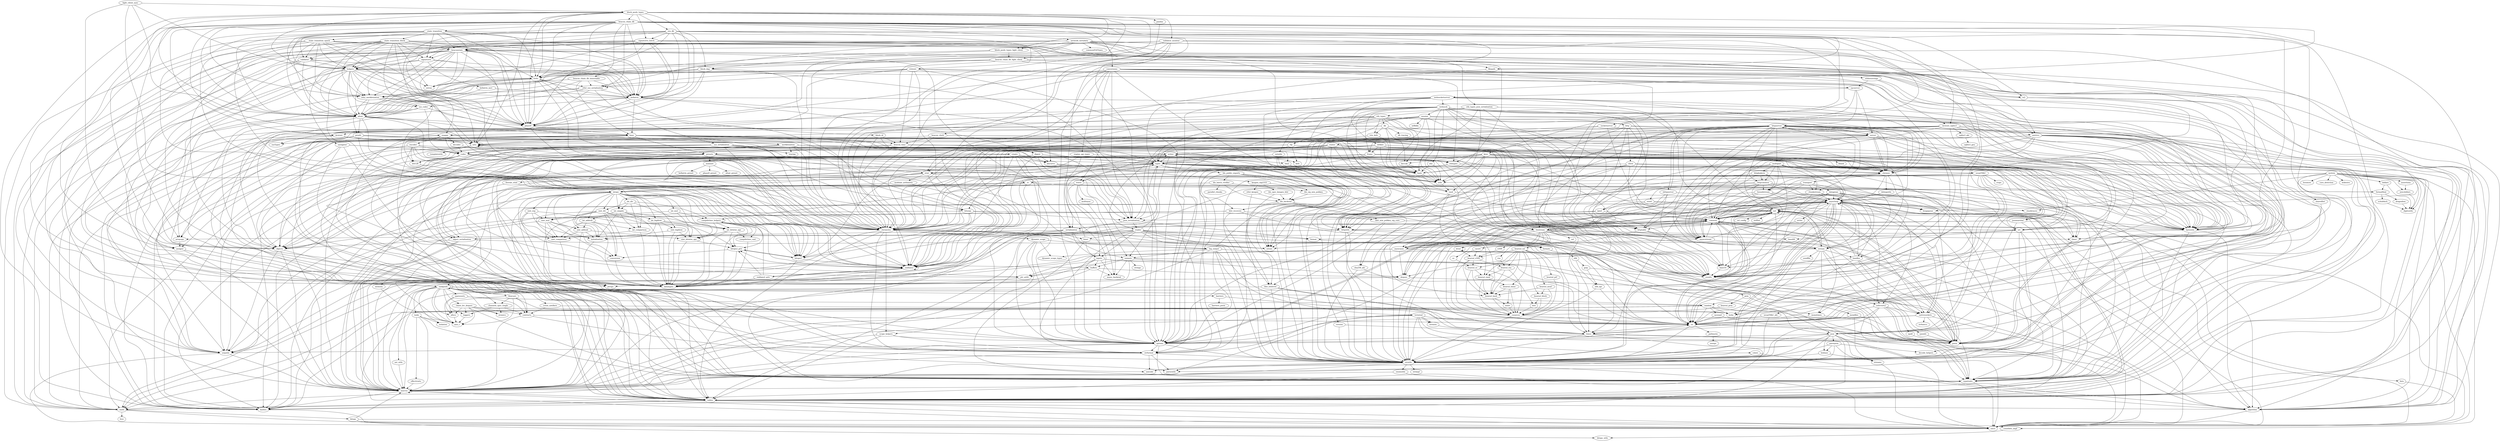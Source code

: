 digraph light_client_sync {
"system" -> "since";
"memory" -> "ansi_c";
"system" -> "ansi_c";
"system" -> "memory";
"miscdollars" -> "digitsutils";
"assertions" -> "miscdollars";
"system" -> "assertions";
"system" -> "iterators";
"system" -> "coro_detection";
"dollars" -> "digitsutils";
"dragonbox" -> "digitsutils";
"schubfach" -> "digitsutils";
"formatfloat" -> "dragonbox";
"formatfloat" -> "schubfach";
"dollars" -> "formatfloat";
"system" -> "dollars";
"countbits_impl" -> "bitops_utils";
"sharedlist" -> "locks";
"system" -> "miscdollars";
"system" -> "stacktraces";
"system" -> "countbits_impl";
"system" -> "sharedlist";
"system" -> "digitsutils";
"system" -> "digitsutils";
"system" -> "widestrs";
"io" -> "since";
"io" -> "formatfloat";
"system" -> "io";
"bitops2" -> "endians2";
"macros" -> "since";
"sequtils" -> "since";
"sequtils" -> "macros";
"objects" -> "macros";
"objects" -> "sequtils";
"typetraits" -> "since";
"typetraits" -> "macros";
"objects" -> "typetraits";
"hashes" -> "since";
"math" -> "since";
"bitops" -> "macros";
"bitops" -> "since";
"bitops" -> "bitops_utils";
"bitops" -> "countbits_impl";
"math" -> "bitops";
"math" -> "fenv";
"sets" -> "hashes";
"sets" -> "math";
"tables" -> "since";
"algorithm" -> "since";
"tables" -> "hashes";
"tables" -> "math";
"tables" -> "algorithm";
"strutils" -> "parseutils";
"strutils" -> "math";
"strutils" -> "algorithm";
"enumutils" -> "macros";
"enumutils" -> "typetraits";
"strutils" -> "enumutils";
"strutils" -> "unicode";
"strutils" -> "since";
"strutils" -> "strimpl";
"strformat" -> "macros";
"strformat" -> "parseutils";
"strformat" -> "unicode";
"strformat" -> "strutils";
"os" -> "since";
"pathnorm" -> "osseps";
"os" -> "strutils";
"os" -> "pathnorm";
"options" -> "typetraits";
"times" -> "strutils";
"times" -> "math";
"times" -> "options";
"times" -> "since";
"times" -> "posix";
"os" -> "posix";
"os" -> "times";
"options" -> "macros";
"options" -> "strutils";
"options" -> "strformat";
"options" -> "sequtils";
"options" -> "os";
"scope_helpers" -> "macros";
"scope_helpers" -> "tables";
"scope_helpers" -> "strformat";
"scope_helpers" -> "options";
"log_output" -> "strutils";
"log_output" -> "times";
"log_output" -> "macros";
"log_output" -> "options";
"log_output" -> "os";
"log_output" -> "dynamic_scope_types";
"terminal" -> "macros";
"terminal" -> "strformat";
"terminal" -> "strutils";
"colors" -> "strutils";
"colors" -> "algorithm";
"terminal" -> "colors";
"termios" -> "posix";
"terminal" -> "termios";
"terminal" -> "posix";
"terminal" -> "os";
"terminal" -> "parseutils";
"terminal" -> "termios";
"deques" -> "since";
"deques" -> "math";
"ptr_arith" -> "ptrops";
"buffers" -> "deques";
"buffers" -> "ptrops";
"buffers" -> "ptr_arith";
"buffers" -> "async_backend";
"outputs" -> "deques";
"outputs" -> "typetraits";
"outputs" -> "ptrops";
"outputs" -> "strings";
"outputs" -> "ptr_arith";
"outputs" -> "buffers";
"outputs" -> "async_backend";
"streams" -> "since";
"lexbase" -> "strutils";
"lexbase" -> "streams";
"parsejson" -> "strutils";
"parsejson" -> "lexbase";
"parsejson" -> "streams";
"parsejson" -> "unicode";
"parsejson" -> "decode_helpers";
"json" -> "hashes";
"json" -> "tables";
"json" -> "strutils";
"json" -> "lexbase";
"json" -> "streams";
"json" -> "macros";
"json" -> "parsejson";
"json" -> "options";
"json" -> "since";
"memfiles" -> "posix";
"memfiles" -> "os";
"memfiles" -> "streams";
"inputs" -> "os";
"inputs" -> "memfiles";
"inputs" -> "options";
"inputs" -> "ptrops";
"inputs" -> "ptr_arith";
"inputs" -> "async_backend";
"inputs" -> "buffers";
"multisync" -> "async_backend";
"textio" -> "ptrops";
"textio" -> "inputs";
"textio" -> "outputs";
"textio" -> "buffers";
"textio" -> "async_backend";
"textio" -> "multisync";
"textio" -> "formatfloat";
"macros" -> "macros";
"macros" -> "tables";
"macros" -> "hashes";
"object_serialization" -> "macros";
"object_serialization" -> "objects";
"object_serialization" -> "errors";
"formats" -> "typetraits";
"serialization" -> "typetraits";
"serialization" -> "macros";
"serialization" -> "inputs";
"serialization" -> "outputs";
"serialization" -> "object_serialization";
"serialization" -> "errors";
"serialization" -> "formats";
"format" -> "formats";
"types" -> "errors";
"writer" -> "json";
"writer" -> "typetraits";
"writer" -> "outputs";
"writer" -> "textio";
"writer" -> "serialization";
"writer" -> "format";
"writer" -> "types";
"log_output" -> "terminal";
"log_output" -> "outputs";
"log_output" -> "writer";
"dynamic_scope" -> "macros";
"dynamic_scope" -> "log_output";
"dynamic_scope" -> "scope_helpers";
"dynamic_scope" -> "options";
"dynamic_scope" -> "dynamic_scope_types";
"chronicles" -> "macros";
"chronicles" -> "tables";
"chronicles" -> "strutils";
"chronicles" -> "strformat";
"chronicles" -> "scope_helpers";
"chronicles" -> "dynamic_scope";
"chronicles" -> "log_output";
"chronicles" -> "options";
"assign2" -> "typetraits";
"assign2" -> "macros";
"arrayops" -> "assign2";
"byteutils" -> "algorithm";
"byteutils" -> "typetraits";
"byteutils" -> "arrayops";
"lexer" -> "unicode";
"lexer" -> "json";
"lexer" -> "inputs";
"lexer" -> "types";
"reader" -> "tables";
"reader" -> "strutils";
"reader" -> "typetraits";
"reader" -> "macros";
"reader" -> "strformat";
"reader" -> "inputs";
"reader" -> "formats";
"reader" -> "object_serialization";
"reader" -> "errors";
"reader" -> "format";
"reader" -> "types";
"reader" -> "lexer";
"reader" -> "json";
"json_serialization" -> "serialization";
"json_serialization" -> "format";
"json_serialization" -> "reader";
"json_serialization" -> "writer";
"timer" -> "posix";
"timer" -> "posix";
"conversion" -> "datatypes";
"bitops2_priv" -> "datatypes";
"bitops2_priv" -> "conversion";
"bitops2_priv" -> "bitops2";
"bitops2" -> "bitops2_priv";
"bitops2" -> "datatypes";
"uint_bitwise_ops" -> "datatypes";
"uint_bitwise_ops" -> "bitops2_priv";
"compiletime_cast" -> "datatypes";
"int_bitwise_ops" -> "datatypes";
"int_bitwise_ops" -> "bitops2_priv";
"int_bitwise_ops" -> "uint_bitwise_ops";
"int_bitwise_ops" -> "compiletime_cast";
"compiletime_helpers" -> "datatypes";
"compiletime_helpers" -> "uint_bitwise_ops";
"compiletime_helpers" -> "bitops2_priv";
"compiletime_helpers" -> "int_bitwise_ops";
"compiletime_helpers" -> "compiletime_cast";
"endians2_priv" -> "bitops2_priv";
"endians2_priv" -> "datatypes";
"endians2_priv" -> "compiletime_helpers";
"endians2_priv" -> "endians2";
"endians2" -> "bitops2_priv";
"endians2" -> "endians2_priv";
"endians2" -> "datatypes";
"endians2" -> "compiletime_helpers";
"endians2" -> "endians2";
"intops" -> "bitops2_priv";
"intops" -> "datatypes";
"initialization" -> "datatypes";
"intops" -> "initialization";
"uint_comparison" -> "datatypes";
"int_comparison" -> "datatypes";
"int_comparison" -> "uint_comparison";
"uint_addsub" -> "conversion";
"uint_addsub" -> "initialization";
"uint_addsub" -> "datatypes";
"uint_addsub" -> "uint_comparison";
"uint_addsub" -> "uint_bitwise_ops";
"int_addsub" -> "datatypes";
"int_addsub" -> "conversion";
"int_addsub" -> "int_comparison";
"int_addsub" -> "uint_addsub";
"int_addsub" -> "uint_comparison";
"intops" -> "int_addsub";
"intops" -> "uint_addsub";
"uint_highlow" -> "datatypes";
"uint_highlow" -> "initialization";
"uint_highlow" -> "uint_bitwise_ops";
"int_highlow" -> "datatypes";
"int_highlow" -> "int_bitwise_ops";
"int_highlow" -> "initialization";
"int_highlow" -> "uint_highlow";
"int_highlow" -> "typetraits";
"int_negabs" -> "datatypes";
"int_negabs" -> "initialization";
"int_negabs" -> "int_highlow";
"int_negabs" -> "int_addsub";
"int_negabs" -> "int_comparison";
"int_negabs" -> "int_bitwise_ops";
"intops" -> "int_negabs";
"uint_mul" -> "macros";
"uint_mul" -> "conversion";
"uint_mul" -> "initialization";
"uint_mul" -> "datatypes";
"uint_mul" -> "uint_comparison";
"uint_mul" -> "uint_addsub";
"int_mul" -> "datatypes";
"int_mul" -> "uint_mul";
"int_mul" -> "compiletime_helpers";
"intops" -> "int_mul";
"intops" -> "uint_mul";
"uint_div" -> "bitops2_priv";
"uint_div" -> "conversion";
"uint_div" -> "initialization";
"uint_div" -> "datatypes";
"uint_div" -> "uint_comparison";
"uint_div" -> "uint_bitwise_ops";
"uint_div" -> "uint_addsub";
"uint_div" -> "uint_mul";
"int_div" -> "datatypes";
"int_div" -> "int_negabs";
"int_div" -> "uint_div";
"int_div" -> "int_comparison";
"int_div" -> "compiletime_helpers";
"intops" -> "int_div";
"intops" -> "uint_div";
"intops" -> "int_comparison";
"intops" -> "uint_comparison";
"intops" -> "int_bitwise_ops";
"intops" -> "uint_bitwise_ops";
"intops" -> "int_highlow";
"intops" -> "uint_highlow";
"uint_exp" -> "datatypes";
"uint_exp" -> "uint_bitwise_ops";
"uint_exp" -> "uint_mul";
"uint_exp" -> "initialization";
"uint_exp" -> "uint_comparison";
"intops" -> "uint_exp";
"intops" -> "math";
"io" -> "datatypes";
"io" -> "int_negabs";
"io" -> "compiletime_helpers";
"io" -> "intops";
"io" -> "typetraits";
"io" -> "algorithm";
"io" -> "hashes";
"modular_arithmetic" -> "intops";
"modular_arithmetic" -> "datatypes";
"literals_stint" -> "intops";
"literals_stint" -> "macros";
"stint" -> "bitops2";
"stint" -> "endians2";
"stint" -> "intops";
"stint" -> "io";
"stint" -> "modular_arithmetic";
"stint" -> "literals_stint";
"hash" -> "utils";
"bitseqs" -> "bitops2";
"bitseqs" -> "endians2";
"bitseqs" -> "byteutils";
"bitseqs" -> "ptrops";
"bitseqs" -> "json_serialization";
"types" -> "tables";
"types" -> "typetraits";
"types" -> "strformat";
"types" -> "macros";
"types" -> "byteutils";
"types" -> "bitops2";
"types" -> "objects";
"types" -> "stint";
"types" -> "hash";
"types" -> "object_serialization";
"types" -> "errors";
"types" -> "json_serialization";
"types" -> "bitseqs";
"types" -> "utils";
"version" -> "strutils";
"version" -> "times";
"ethtypes" -> "options";
"ethtypes" -> "json";
"ethtypes" -> "hashes";
"ethtypes" -> "typetraits";
"ethtypes" -> "stint";
"ethtypes" -> "byteutils";
"presets" -> "macros";
"presets" -> "strutils";
"presets" -> "parseutils";
"presets" -> "tables";
"presets" -> "byteutils";
"presets" -> "stint";
"presets" -> "ethtypes";
"mainnet" -> "altair_preset";
"mainnet" -> "bellatrix_preset";
"mainnet" -> "phase0_preset";
"presets" -> "mainnet";
"beacon_time" -> "hashes";
"beacon_time" -> "typetraits";
"beacon_time" -> "chronicles";
"beacon_time" -> "timer";
"beacon_time" -> "json_serialization";
"beacon_time" -> "presets";
"blst_lowlevel" -> "os";
"blst_lowlevel" -> "strutils";
"blst_lowlevel" -> "os";
"blst_lowlevel" -> "macros";
"blst_min_pubkey_sig_core" -> "byteutils";
"blst_min_pubkey_sig_core" -> "blst_lowlevel";
"sha256_abi" -> "strutils";
"sha256_abi" -> "os";
"blst_min_pubkey_sig_core" -> "sha256_abi";
"blst_recovery" -> "sequtils";
"blst_recovery" -> "results";
"blst_recovery" -> "objects";
"blst_recovery" -> "blst_lowlevel";
"blst_recovery" -> "blst_min_pubkey_sig_core";
"bls_backend" -> "os";
"bls_backend" -> "strutils";
"bls_backend" -> "blst_min_pubkey_sig_core";
"bls_backend" -> "blst_recovery";
"bls_public_exports" -> "bls_backend";
"bls_sig_min_pubkey" -> "bls_backend";
"bls_public_exports" -> "bls_sig_min_pubkey";
"bls_batch_verifier" -> "bls_backend";
"bls_batch_verifier" -> "bls_sig_min_pubkey";
"random" -> "algorithm";
"random" -> "math";
"random" -> "since";
"sysrand" -> "os";
"sysrand" -> "posix";
"monotimes" -> "times";
"monotimes" -> "posix";
"random" -> "hashes";
"random" -> "os";
"random" -> "sysrand";
"random" -> "monotimes";
"random" -> "locks";
"cpuinfo" -> "posix";
"contracts" -> "macros";
"contracts" -> "os";
"contracts" -> "strutils";
"loggers" -> "ansi_c";
"channels_spsc_single" -> "atomics";
"channels_spsc_single" -> "contracts";
"channels_spsc_single" -> "loggers";
"allocs" -> "ansi_c";
"chase_lev_deques" -> "ansi_c";
"chase_lev_deques" -> "locks";
"chase_lev_deques" -> "typetraits";
"chase_lev_deques" -> "atomics";
"chase_lev_deques" -> "contracts";
"chase_lev_deques" -> "loggers";
"chase_lev_deques" -> "allocs";
"event_notifiers" -> "locks";
"event_notifiers" -> "contracts";
"barriers" -> "barriers_posix";
"barriers" -> "os";
"sparsesets" -> "random";
"sparsesets" -> "ansi_c";
"sparsesets" -> "contracts";
"sparsesets" -> "allocs";
"flowvars" -> "ansi_c";
"flowvars" -> "os";
"flowvars" -> "contracts";
"flowvars" -> "channels_spsc_single";
"flowvars" -> "allocs";
"ast_utils" -> "macros";
"taskpools" -> "ansi_c";
"taskpools" -> "random";
"taskpools" -> "cpuinfo";
"taskpools" -> "atomics";
"taskpools" -> "macros";
"taskpools" -> "channels_spsc_single";
"taskpools" -> "chase_lev_deques";
"taskpools" -> "event_notifiers";
"taskpools" -> "barriers";
"taskpools" -> "allocs";
"taskpools" -> "contracts";
"taskpools" -> "loggers";
"taskpools" -> "sparsesets";
"taskpools" -> "flowvars";
"taskpools" -> "ast_utils";
"tasks" -> "macros";
"tasks" -> "isolation";
"tasks" -> "typetraits";
"tasks" -> "ansi_c";
"effecttraits" -> "macros";
"tasks" -> "effecttraits";
"taskpools" -> "isolation";
"taskpools" -> "tasks";
"taskpools" -> "taskpools";
"bls_batch_verifier" -> "taskpools";
"bls_batch_verifier" -> "parallel_chunks";
"bls_public_exports" -> "blst_recovery";
"bls_public_exports" -> "sha256_abi";
"bls_public_exports" -> "bls_batch_verifier";
"eth2_keygen" -> "bls_backend";
"eth2_keygen" -> "blst_lowlevel";
"keygen_eip2333" -> "eth2_keygen";
"keygen_eip2333" -> "bls_backend";
"bls_spec_keygen_blst" -> "blst_lowlevel";
"bls_spec_keygen_blst" -> "bls_backend";
"keygen_eip2333" -> "bls_spec_keygen_blst";
"blscurve" -> "bls_public_exports";
"blscurve" -> "keygen_eip2333";
"csources" -> "os";
"csources" -> "strutils";
"inner" -> "csources";
"bearssl_hash" -> "csources";
"bearssl_hash" -> "inner";
"bearssl_hmac" -> "bearssl_hash";
"bearssl_hmac" -> "csources";
"bearssl_hmac" -> "inner";
"bearssl_rand" -> "bearssl_hash";
"bearssl_rand" -> "bearssl_hmac";
"bearssl_rand" -> "csources";
"rand" -> "typetraits";
"rand" -> "bearssl_hash";
"rand" -> "bearssl_rand";
"crypto" -> "options";
"crypto" -> "hashes";
"crypto" -> "sequtils";
"crypto" -> "tables";
"crypto" -> "endians2";
"crypto" -> "objects";
"crypto" -> "results";
"crypto" -> "byteutils";
"crypto" -> "blscurve";
"crypto" -> "chronicles";
"crypto" -> "rand";
"crypto" -> "json_serialization";
"crypto" -> "utils";
"sha2" -> "hash";
"sha2" -> "utils";
"digest" -> "hashes";
"digest" -> "chronicles";
"digest" -> "sha2";
"digest" -> "hash";
"digest" -> "byteutils";
"digest" -> "endians2";
"digest" -> "objects";
"digest" -> "json_serialization";
"digest" -> "blscurve";
"base" -> "macros";
"base" -> "hashes";
"base" -> "sets";
"base" -> "strutils";
"base" -> "tables";
"base" -> "typetraits";
"base" -> "assign2";
"base" -> "byteutils";
"base" -> "results";
"base" -> "chronicles";
"base" -> "json_serialization";
"base" -> "timer";
"base" -> "sszTypes";
"base" -> "version";
"base" -> "beacon_time";
"base" -> "crypto";
"base" -> "digest";
"base" -> "presets";
"phase0" -> "chronicles";
"phase0" -> "base";
"altair" -> "typetraits";
"altair" -> "sets";
"altair" -> "hashes";
"altair" -> "chronicles";
"altair" -> "bitops2";
"altair" -> "objects";
"altair" -> "base";
"altair" -> "phase0";
"codec" -> "typetraits";
"codec" -> "endians2";
"codec" -> "objects";
"codec" -> "macros";
"codec" -> "types";
"merkleization" -> "algorithm";
"merkleization" -> "sequtils";
"merkleization" -> "bitops2";
"merkleization" -> "endians2";
"merkleization" -> "ptrops";
"merkleization" -> "results";
"merkleization" -> "ptr_arith";
"merkleization" -> "hash";
"merkleization" -> "sha2";
"merkleization" -> "tracing";
"merkleization" -> "bitseqs";
"merkleization" -> "codec";
"merkleization" -> "types";
"merkleization" -> "blscurve";
"proofs" -> "algorithm";
"proofs" -> "math";
"proofs" -> "sequtils";
"proofs" -> "sets";
"proofs" -> "tables";
"proofs" -> "bitops2";
"proofs" -> "results";
"proofs" -> "merkleization";
"altair" -> "proofs";
"bellatrix" -> "byteutils";
"bellatrix" -> "json_serialization";
"bellatrix" -> "sszTypes";
"bellatrix" -> "digest";
"bellatrix" -> "base";
"bellatrix" -> "phase0";
"bellatrix" -> "altair";
"ssz_codec" -> "typetraits";
"ssz_codec" -> "codec";
"ssz_codec" -> "base";
"ssz_codec" -> "altair";
"eth2_merkleization" -> "merkleization";
"eth2_merkleization" -> "proofs";
"eth2_merkleization" -> "ssz_codec";
"eth2_merkleization" -> "phase0";
"eth2_merkleization" -> "altair";
"block_id" -> "chronicles";
"block_id" -> "beacon_time";
"block_id" -> "digest";
"leb128" -> "bitops2";
"ssz_serialization" -> "typetraits";
"ssz_serialization" -> "endians2";
"ssz_serialization" -> "leb128";
"ssz_serialization" -> "objects";
"ssz_serialization" -> "serialization";
"ssz_serialization" -> "tracing";
"ssz_serialization" -> "codec";
"ssz_serialization" -> "bitseqs";
"ssz_serialization" -> "types";
"eth2_ssz_serialization" -> "ssz_serialization";
"eth2_ssz_serialization" -> "ssz_codec";
"eth2_ssz_serialization" -> "phase0";
"eth2_ssz_serialization" -> "altair";
"eth2_ssz_serialization" -> "bellatrix";
"eth2_ssz_serialization" -> "eth2_merkleization";
"forks" -> "assign2";
"forks" -> "chronicles";
"forks" -> "extras";
"forks" -> "block_id";
"forks" -> "eth2_merkleization";
"forks" -> "eth2_ssz_serialization";
"forks" -> "presets";
"forks" -> "phase0";
"forks" -> "altair";
"forks" -> "bellatrix";
"helpers" -> "algorithm";
"helpers" -> "math";
"helpers" -> "sets";
"helpers" -> "tables";
"helpers" -> "bitops2";
"helpers" -> "byteutils";
"helpers" -> "endians2";
"helpers" -> "objects";
"helpers" -> "phase0";
"helpers" -> "altair";
"helpers" -> "bellatrix";
"helpers" -> "eth2_merkleization";
"helpers" -> "forks";
"helpers" -> "ssz_codec";
"light_client_sync" -> "bitops2";
"light_client_sync" -> "objects";
"light_client_sync" -> "altair";
"light_client_sync" -> "helpers";
"heapqueue" -> "since";
"sets" -> "sets";
"sets" -> "objects";
"sets" -> "templateutils";
"sets" -> "sets";
"sets" -> "reader";
"sets" -> "writer";
"sets" -> "lexer";
"bellatrix_mev" -> "altair";
"bellatrix_mev" -> "bellatrix";
"signatures" -> "phase0";
"signatures" -> "altair";
"signatures" -> "bellatrix";
"signatures" -> "bellatrix_mev";
"signatures" -> "helpers";
"signatures" -> "eth2_merkleization";
"validator" -> "options";
"validator" -> "math";
"validator" -> "tables";
"validator" -> "phase0";
"validator" -> "altair";
"validator" -> "bellatrix";
"validator" -> "helpers";
"beaconstate" -> "algorithm";
"beaconstate" -> "heapqueue";
"beaconstate" -> "math";
"beaconstate" -> "options";
"beaconstate" -> "sequtils";
"beaconstate" -> "tables";
"beaconstate" -> "assign2";
"beaconstate" -> "sets";
"beaconstate" -> "chronicles";
"beaconstate" -> "extras";
"beaconstate" -> "phase0";
"beaconstate" -> "altair";
"beaconstate" -> "bellatrix";
"beaconstate" -> "eth2_merkleization";
"beaconstate" -> "forks";
"beaconstate" -> "signatures";
"beaconstate" -> "validator";
"signatures_batch" -> "blscurve";
"signatures_batch" -> "byteutils";
"signatures_batch" -> "results";
"signatures_batch" -> "taskpools";
"signatures_batch" -> "rand";
"signatures_batch" -> "helpers";
"signatures_batch" -> "beaconstate";
"signatures_batch" -> "forks";
"signatures_batch" -> "signatures";
"signatures_batch" -> "altair";
"signatures_batch" -> "bellatrix";
"signatures_batch" -> "phase0";
"io2" -> "algorithm";
"io2" -> "results";
"io2" -> "posix";
"codec" -> "endians2";
"codec" -> "leb128";
"codec" -> "results";
"decoder" -> "endians2";
"decoder" -> "codec";
"encoder" -> "bitops2";
"encoder" -> "byteutils";
"encoder" -> "endians2";
"encoder" -> "leb128";
"encoder" -> "arrayops";
"encoder" -> "ptrops";
"encoder" -> "codec";
"snappy" -> "arrayops";
"snappy" -> "endians2";
"snappy" -> "leb128";
"snappy" -> "results";
"snappy" -> "codec";
"snappy" -> "decoder";
"snappy" -> "encoder";
"kvstore" -> "tables";
"kvstore" -> "hashes";
"kvstore" -> "sets";
"kvstore" -> "results";
"sqlite3_abi" -> "sqlite3_gen";
"kvstore_sqlite3" -> "os";
"kvstore_sqlite3" -> "options";
"kvstore_sqlite3" -> "strformat";
"kvstore_sqlite3" -> "sqlite3_abi";
"kvstore_sqlite3" -> "kvstore";
"net" -> "since";
"nativesockets" -> "os";
"nativesockets" -> "options";
"nativesockets" -> "since";
"nativesockets" -> "strbasics";
"nativesockets" -> "posix";
"net" -> "nativesockets";
"net" -> "os";
"net" -> "strutils";
"net" -> "times";
"net" -> "sets";
"net" -> "options";
"net" -> "monotimes";
"net" -> "ssl_config";
"net" -> "posix";
"net" -> "posix";
"metrics" -> "locks";
"metrics" -> "net";
"metrics" -> "os";
"metrics" -> "sets";
"metrics" -> "tables";
"metrics" -> "times";
"common" -> "os";
"common" -> "posix";
"metrics" -> "algorithm";
"metrics" -> "hashes";
"metrics" -> "random";
"metrics" -> "sequtils";
"metrics" -> "strutils";
"metrics" -> "common";
"metrics" -> "posix";
"metrics" -> "posix";
"kvstore_sqlite3" -> "locks";
"kvstore_sqlite3" -> "tables";
"kvstore_sqlite3" -> "times";
"kvstore_sqlite3" -> "chronicles";
"kvstore_sqlite3" -> "metrics";
"keccak" -> "hash";
"keccak" -> "utils";
"object_serialization" -> "macros";
"writer" -> "macros";
"writer" -> "object_serialization";
"writer" -> "defs";
"rlp" -> "macros";
"rlp" -> "strutils";
"rlp" -> "byteutils";
"rlp" -> "writer";
"rlp" -> "object_serialization";
"rlp" -> "defs";
"trie_defs" -> "hash";
"trie_defs" -> "rlp";
"db" -> "tables";
"db" -> "hashes";
"db" -> "sets";
"db" -> "hash";
"db" -> "keccak";
"db" -> "trie_defs";
"db" -> "db_tracing";
"eth_types" -> "strutils";
"eth_types" -> "options";
"eth_types" -> "times";
"eth_types" -> "endians2";
"eth_types" -> "byteutils";
"eth_types" -> "chronicles";
"eth_types" -> "stint";
"eth_types" -> "keccak";
"eth_types" -> "hash";
"eth_types" -> "rlp";
"eth_types" -> "trie_defs";
"eth_types" -> "db";
"eth_types" -> "objects";
"ethhexstrings" -> "strutils";
"ethhexstrings" -> "json";
"lists" -> "since";
"asyncloop" -> "os";
"asyncloop" -> "tables";
"asyncloop" -> "strutils";
"asyncloop" -> "heapqueue";
"asyncloop" -> "lists";
"asyncloop" -> "options";
"asyncloop" -> "nativesockets";
"asyncloop" -> "net";
"asyncloop" -> "deques";
"asyncloop" -> "timer";
"selectors2" -> "os";
"selectors2" -> "nativesockets";
"epoll" -> "posix";
"selectors2" -> "strutils";
"selectors2" -> "posix";
"selectors2" -> "posix";
"selectors2" -> "times";
"selectors2" -> "epoll";
"asyncloop" -> "selectors2";
"asyncloop" -> "posix";
"base10" -> "results";
"srcloc" -> "base10";
"asyncloop" -> "os";
"asyncloop" -> "tables";
"asyncloop" -> "strutils";
"asyncloop" -> "heapqueue";
"asyncloop" -> "options";
"asyncloop" -> "deques";
"asyncloop" -> "sequtils";
"asyncloop" -> "base10";
"asyncloop" -> "srcloc";
"asyncloop" -> "stacktraces";
"asyncloop" -> "macros";
"asyncsync" -> "sequtils";
"asyncsync" -> "math";
"asyncsync" -> "deques";
"asyncsync" -> "tables";
"asyncsync" -> "typetraits";
"asyncsync" -> "asyncloop";
"handles" -> "net";
"handles" -> "nativesockets";
"handles" -> "base10";
"handles" -> "asyncloop";
"handles" -> "os";
"handles" -> "posix";
"datagram" -> "net";
"datagram" -> "nativesockets";
"datagram" -> "os";
"datagram" -> "deques";
"datagram" -> "selectors2";
"datagram" -> "asyncloop";
"datagram" -> "handles";
"common" -> "os";
"common" -> "strutils";
"common" -> "nativesockets";
"common" -> "net";
"common" -> "base10";
"common" -> "asyncloop";
"common" -> "posix";
"datagram" -> "common";
"datagram" -> "posix";
"stream" -> "net";
"stream" -> "nativesockets";
"stream" -> "os";
"stream" -> "deques";
"stream" -> "asyncloop";
"stream" -> "handles";
"stream" -> "selectors2";
"stream" -> "common";
"stream" -> "posix";
"stream" -> "sendfile";
"ipnet" -> "strutils";
"ipnet" -> "endians2";
"ipnet" -> "common";
"osnet" -> "algorithm";
"osnet" -> "strutils";
"osnet" -> "ipnet";
"osnet" -> "posix";
"transport" -> "datagram";
"transport" -> "stream";
"transport" -> "common";
"transport" -> "ipnet";
"transport" -> "osnet";
"asyncstream" -> "asyncloop";
"asyncstream" -> "asyncsync";
"asyncstream" -> "common";
"asyncstream" -> "stream";
"chunkstream" -> "asyncloop";
"chunkstream" -> "timer";
"chunkstream" -> "asyncstream";
"chunkstream" -> "stream";
"chunkstream" -> "common";
"chunkstream" -> "results";
"transport" -> "asyncstream";
"transport" -> "chunkstream";
"debugutils" -> "asyncloop";
"chronos" -> "asyncloop";
"chronos" -> "asyncsync";
"chronos" -> "handles";
"chronos" -> "transport";
"chronos" -> "timer";
"chronos" -> "debugutils";
"jsonmarshal" -> "macros";
"jsonmarshal" -> "json";
"jsonmarshal" -> "options";
"jsonmarshal" -> "typetraits";
"jsonmarshal" -> "byteutils";
"router" -> "macros";
"router" -> "options";
"router" -> "strutils";
"router" -> "tables";
"router" -> "chronicles";
"router" -> "chronos";
"router" -> "writer";
"router" -> "jsonmarshal";
"router" -> "errors";
"server" -> "tables";
"server" -> "chronos";
"server" -> "router";
"server" -> "jsonmarshal";
"rpcserver" -> "server";
"net" -> "stdNet";
"net" -> "strutils";
"net" -> "net";
"net" -> "json_serialization";
"net" -> "common";
"socketserver" -> "chronicles";
"socketserver" -> "net";
"socketserver" -> "errors";
"socketserver" -> "server";
"httputils" -> "times";
"httputils" -> "strutils";
"httputils" -> "algorithm";
"httputils" -> "sequtils";
"httputils" -> "results";
"uri" -> "strutils";
"uri" -> "parseutils";
"uri" -> "base64";
"uri" -> "since";
"uri" -> "decode_helpers";
"httpserver" -> "tables";
"httpserver" -> "options";
"httpserver" -> "uri";
"httpserver" -> "strutils";
"httpserver" -> "results";
"httpserver" -> "base10";
"httpserver" -> "httputils";
"httpserver" -> "asyncloop";
"httpserver" -> "asyncsync";
"boundstream" -> "options";
"boundstream" -> "asyncloop";
"boundstream" -> "timer";
"boundstream" -> "asyncstream";
"boundstream" -> "stream";
"boundstream" -> "common";
"httpserver" -> "asyncstream";
"httpserver" -> "boundstream";
"httpserver" -> "chunkstream";
"httptable" -> "tables";
"httptable" -> "strutils";
"httptable" -> "base10";
"httpcommon" -> "strutils";
"httpcommon" -> "uri";
"httpcommon" -> "results";
"httpcommon" -> "endians2";
"httpcommon" -> "httputils";
"httpcommon" -> "asyncloop";
"httpcommon" -> "asyncsync";
"httpcommon" -> "asyncstream";
"httpcommon" -> "boundstream";
"multipart" -> "monotimes";
"multipart" -> "strutils";
"multipart" -> "results";
"multipart" -> "asyncloop";
"multipart" -> "asyncstream";
"multipart" -> "boundstream";
"multipart" -> "chunkstream";
"httpbodyrw" -> "asyncloop";
"httpbodyrw" -> "asyncsync";
"httpbodyrw" -> "asyncstream";
"httpbodyrw" -> "boundstream";
"httpbodyrw" -> "httpcommon";
"multipart" -> "httptable";
"multipart" -> "httpcommon";
"multipart" -> "httpbodyrw";
"httpserver" -> "httptable";
"httpserver" -> "httpcommon";
"httpserver" -> "multipart";
"shttpserver" -> "httpserver";
"shttpserver" -> "asyncloop";
"shttpserver" -> "asyncsync";
"intx" -> "csources";
"bearssl_ec" -> "bearssl_hash";
"bearssl_ec" -> "bearssl_rand";
"bearssl_ec" -> "csources";
"bearssl_ec" -> "intx";
"bearssl_rsa" -> "bearssl_hash";
"bearssl_rsa" -> "bearssl_rand";
"bearssl_rsa" -> "csources";
"bearssl_x509" -> "bearssl_ec";
"bearssl_x509" -> "bearssl_hash";
"bearssl_x509" -> "bearssl_rsa";
"bearssl_x509" -> "csources";
"brssl" -> "csources";
"brssl" -> "bearssl_x509";
"brssl" -> "brssl";
"ec" -> "bearssl_ec";
"bearssl_pem" -> "csources";
"pem" -> "typetraits";
"pem" -> "bearssl_pem";
"rsa" -> "bearssl_rsa";
"bearssl_block" -> "csources";
"bearssl_block" -> "intx";
"bearssl_aead" -> "bearssl_block";
"bearssl_aead" -> "bearssl_hash";
"bearssl_aead" -> "csources";
"bearssl_prf" -> "csources";
"bearssl_ssl" -> "bearssl_aead";
"bearssl_ssl" -> "bearssl_block";
"bearssl_ssl" -> "bearssl_ec";
"bearssl_ssl" -> "bearssl_hash";
"bearssl_ssl" -> "bearssl_hmac";
"bearssl_ssl" -> "bearssl_prf";
"bearssl_ssl" -> "bearssl_rand";
"bearssl_ssl" -> "bearssl_rsa";
"bearssl_ssl" -> "bearssl_x509";
"bearssl_ssl" -> "csources";
"ssl" -> "bearssl_ssl";
"x509" -> "bearssl_x509";
"cacert" -> "csources";
"cacert" -> "bearssl_x509";
"tlsstream" -> "brssl";
"tlsstream" -> "ec";
"tlsstream" -> "errors";
"tlsstream" -> "pem";
"tlsstream" -> "rsa";
"tlsstream" -> "ssl";
"tlsstream" -> "x509";
"tlsstream" -> "cacert";
"tlsstream" -> "asyncloop";
"tlsstream" -> "timer";
"tlsstream" -> "asyncsync";
"tlsstream" -> "asyncstream";
"tlsstream" -> "stream";
"tlsstream" -> "common";
"shttpserver" -> "asyncstream";
"shttpserver" -> "tlsstream";
"httpserver" -> "byteutils";
"httpserver" -> "strutils";
"httpserver" -> "chronicles";
"httpserver" -> "httputils";
"httpserver" -> "chronos";
"httpserver" -> "httpserver";
"httpserver" -> "shttpserver";
"httpserver" -> "errors";
"httpserver" -> "server";
"websock" -> "tables";
"websock" -> "strutils";
"websock" -> "strformat";
"websock" -> "sequtils";
"websock" -> "uri";
"sha" -> "hash";
"sha" -> "utils";
"websock" -> "chronos";
"websock" -> "httptable";
"websock" -> "asyncstream";
"websock" -> "tlsstream";
"websock" -> "chronicles";
"websock" -> "httputils";
"websock" -> "byteutils";
"websock" -> "base64";
"websock" -> "base10";
"websock" -> "sha";
"utils" -> "rand";
"frame" -> "chronos";
"frame" -> "chronicles";
"frame" -> "byteutils";
"frame" -> "endians2";
"frame" -> "results";
"types" -> "chronos";
"types" -> "tlsstream";
"types" -> "httptable";
"types" -> "httputils";
"types" -> "results";
"types" -> "utils";
"frame" -> "types";
"session" -> "strformat";
"session" -> "chronos";
"session" -> "chronicles";
"session" -> "byteutils";
"session" -> "endians2";
"http" -> "uri";
"http" -> "httptable";
"http" -> "tlsstream";
"http" -> "httputils";
"client" -> "uri";
"client" -> "strutils";
"client" -> "chronos";
"client" -> "chronicles";
"client" -> "httputils";
"client" -> "byteutils";
"common" -> "uri";
"common" -> "chronos";
"common" -> "httputils";
"common" -> "byteutils";
"common" -> "chronicles";
"common" -> "httptable";
"common" -> "tlsstream";
"client" -> "common";
"server" -> "uri";
"server" -> "chronos";
"server" -> "chronicles";
"server" -> "httputils";
"server" -> "common";
"http" -> "client";
"http" -> "server";
"http" -> "common";
"session" -> "types";
"session" -> "frame";
"session" -> "utils";
"session" -> "utf8dfa";
"session" -> "http";
"session" -> "asyncstream";
"extutils" -> "strutils";
"extutils" -> "httputils";
"extutils" -> "types";
"websock" -> "utils";
"websock" -> "frame";
"websock" -> "session";
"websock" -> "types";
"websock" -> "http";
"websock" -> "extutils";
"zlib_api" -> "strutils";
"zlib_api" -> "os";
"gzip" -> "results";
"gzip" -> "zlib_api";
"zlib" -> "zlib_api";
"zlib" -> "gzip";
"deflate" -> "strutils";
"deflate" -> "results";
"deflate" -> "chronos";
"deflate" -> "chronicles";
"deflate" -> "zlib";
"deflate" -> "types";
"deflate" -> "frame";
"websocketserver" -> "chronicles";
"websocketserver" -> "httputils";
"websocketserver" -> "chronos";
"websocketserver" -> "websock";
"websocketserver" -> "types";
"websocketserver" -> "deflate";
"websocketserver" -> "byteutils";
"websocketserver" -> "net";
"websocketserver" -> "errors";
"websocketserver" -> "server";
"rpcserver" -> "socketserver";
"rpcserver" -> "httpserver";
"rpcserver" -> "websocketserver";
"ethhexstrings" -> "rpcserver";
"engine_api_types" -> "options";
"engine_api_types" -> "stint";
"engine_api_types" -> "ethtypes";
"conversions" -> "json";
"conversions" -> "options";
"conversions" -> "strutils";
"conversions" -> "strformat";
"conversions" -> "tables";
"conversions" -> "typetraits";
"conversions" -> "stint";
"conversions" -> "byteutils";
"conversions" -> "json_serialization";
"conversions" -> "textio";
"conversions" -> "ethtypes";
"conversions" -> "ethhexstrings";
"conversions" -> "engine_api_types";
"conversions" -> "rpcserver";
"eth_types_json_serialization" -> "times";
"eth_types_json_serialization" -> "net";
"eth_types_json_serialization" -> "json_serialization";
"eth_types_json_serialization" -> "hash";
"eth_types_json_serialization" -> "utils";
"eth_types_json_serialization" -> "eth_types";
"navigator" -> "ptrops";
"navigator" -> "objects";
"navigator" -> "ptr_arith";
"navigator" -> "codec";
"navigator" -> "types";
"network_metadata" -> "sequtils";
"network_metadata" -> "strutils";
"network_metadata" -> "os";
"network_metadata" -> "byteutils";
"network_metadata" -> "macros";
"network_metadata" -> "hash";
"network_metadata" -> "commonEthTypes";
"network_metadata" -> "ethtypes";
"network_metadata" -> "conversions";
"network_metadata" -> "chronicles";
"network_metadata" -> "eth_types_json_serialization";
"network_metadata" -> "navigator";
"network_metadata" -> "eth2_ssz_serialization";
"network_metadata" -> "phase0";
"filepath" -> "chronicles";
"filepath" -> "io2";
"beacon_chain_db_light_client" -> "os";
"beacon_chain_db_light_client" -> "chronicles";
"beacon_chain_db_light_client" -> "kvstore_sqlite3";
"beacon_chain_db_light_client" -> "altair";
"beacon_chain_db_light_client" -> "eth2_ssz_serialization";
"beacon_chain_db_light_client" -> "helpers";
"beacon_chain_db_light_client" -> "filepath";
"block_dag" -> "options";
"block_dag" -> "chronicles";
"block_dag" -> "phase0";
"block_dag" -> "altair";
"block_dag" -> "bellatrix";
"block_dag" -> "forks";
"block_pools_types_light_client" -> "altair";
"block_pools_types_light_client" -> "beacon_chain_db_light_client";
"block_pools_types_light_client" -> "block_dag";
"network_metadata" -> "block_pools_types_light_client";
"beacon_chain_db_immutable" -> "base";
"beacon_chain_db_immutable" -> "altair";
"beacon_chain_db_immutable" -> "bellatrix";
"beacon_chain_db_immutable" -> "eth2_ssz_serialization";
"beacon_chain_db_immutable" -> "eth2_merkleization";
"state_transition_block" -> "algorithm";
"state_transition_block" -> "options";
"state_transition_block" -> "sequtils";
"state_transition_block" -> "sets";
"state_transition_block" -> "tables";
"state_transition_block" -> "chronicles";
"state_transition_block" -> "metrics";
"state_transition_block" -> "extras";
"state_transition_block" -> "phase0";
"state_transition_block" -> "altair";
"state_transition_block" -> "bellatrix";
"state_transition_block" -> "beaconstate";
"state_transition_block" -> "eth2_merkleization";
"state_transition_block" -> "helpers";
"state_transition_block" -> "validator";
"state_transition_block" -> "signatures";
"state_transition_epoch" -> "algorithm";
"state_transition_epoch" -> "math";
"state_transition_epoch" -> "bitops2";
"state_transition_epoch" -> "chronicles";
"state_transition_epoch" -> "extras";
"state_transition_epoch" -> "phase0";
"state_transition_epoch" -> "altair";
"state_transition_epoch" -> "bellatrix";
"state_transition_epoch" -> "beaconstate";
"state_transition_epoch" -> "eth2_merkleization";
"state_transition_epoch" -> "helpers";
"state_transition_epoch" -> "validator";
"state_transition" -> "chronicles";
"state_transition" -> "results";
"state_transition" -> "extras";
"state_transition" -> "phase0";
"state_transition" -> "altair";
"state_transition" -> "bellatrix";
"state_transition" -> "beaconstate";
"state_transition" -> "eth2_merkleization";
"state_transition" -> "forks";
"state_transition" -> "helpers";
"state_transition" -> "signatures";
"state_transition" -> "state_transition_block";
"state_transition" -> "state_transition_epoch";
"state_transition" -> "validator";
"beacon_chain_db" -> "typetraits";
"beacon_chain_db" -> "tables";
"beacon_chain_db" -> "arrayops";
"beacon_chain_db" -> "assign2";
"beacon_chain_db" -> "byteutils";
"beacon_chain_db" -> "endians2";
"beacon_chain_db" -> "io2";
"beacon_chain_db" -> "objects";
"beacon_chain_db" -> "results";
"beacon_chain_db" -> "serialization";
"beacon_chain_db" -> "chronicles";
"beacon_chain_db" -> "snappy";
"beacon_chain_db" -> "kvstore";
"beacon_chain_db" -> "kvstore_sqlite3";
"beacon_chain_db" -> "network_metadata";
"beacon_chain_db" -> "beacon_chain_db_immutable";
"beacon_chain_db" -> "eth2_ssz_serialization";
"beacon_chain_db" -> "eth2_merkleization";
"beacon_chain_db" -> "forks";
"beacon_chain_db" -> "state_transition";
"beacon_chain_db" -> "phase0";
"beacon_chain_db" -> "altair";
"beacon_chain_db" -> "bellatrix";
"beacon_chain_db" -> "beacon_chain_db_light_client";
"beacon_chain_db" -> "filepath";
"e2store" -> "strformat";
"e2store" -> "arrayops";
"e2store" -> "endians2";
"e2store" -> "io2";
"e2store" -> "results";
"e2store" -> "snappy";
"e2store" -> "beacon_time";
"e2store" -> "forks";
"e2store" -> "eth2_ssz_serialization";
"secp256k1_abi" -> "strutils";
"secp256k1_abi" -> "os";
"secp256k1" -> "strformat";
"secp256k1" -> "typetraits";
"secp256k1" -> "byteutils";
"secp256k1" -> "objects";
"secp256k1" -> "results";
"secp256k1" -> "ctops";
"secp256k1" -> "secp256k1_abi";
"secp256k1" -> "utils";
"hash" -> "bearssl_hash";
"keys" -> "strformat";
"keys" -> "secp256k1";
"keys" -> "bhash";
"keys" -> "rand";
"keys" -> "byteutils";
"keys" -> "objects";
"keys" -> "results";
"keys" -> "hash";
"keys" -> "keccak";
"keys" -> "utils";
"era_db" -> "os";
"era_db" -> "results";
"era_db" -> "snappy";
"era_db" -> "taskpools";
"era_db" -> "e2store";
"era_db" -> "keys";
"era_db" -> "altair";
"era_db" -> "bellatrix";
"era_db" -> "phase0";
"era_db" -> "beaconstate";
"era_db" -> "forks";
"era_db" -> "signatures_batch";
"era_db" -> "block_dag";
"beacon_clock" -> "math";
"beacon_clock" -> "chronos";
"beacon_clock" -> "chronicles";
"beacon_clock" -> "beacon_time";
"beacon_clock" -> "times";
"validator_monitor" -> "options";
"validator_monitor" -> "tables";
"validator_monitor" -> "metrics";
"validator_monitor" -> "chronicles";
"validator_monitor" -> "beaconstate";
"validator_monitor" -> "forks";
"validator_monitor" -> "helpers";
"validator_monitor" -> "beacon_clock";
"block_pools_types" -> "options";
"block_pools_types" -> "sets";
"block_pools_types" -> "tables";
"block_pools_types" -> "hashes";
"block_pools_types" -> "chronicles";
"block_pools_types" -> "signatures_batch";
"block_pools_types" -> "forks";
"block_pools_types" -> "helpers";
"block_pools_types" -> "phase0";
"block_pools_types" -> "altair";
"block_pools_types" -> "bellatrix";
"block_pools_types" -> "beacon_chain_db";
"block_pools_types" -> "era_db";
"block_pools_types" -> "validator_monitor";
"block_pools_types" -> "block_dag";
"block_pools_types" -> "block_pools_types_light_client";
"pandas" -> "chronicles";
"block_pools_types" -> "pandas";
"light_client_sync" -> "block_pools_types";
}
